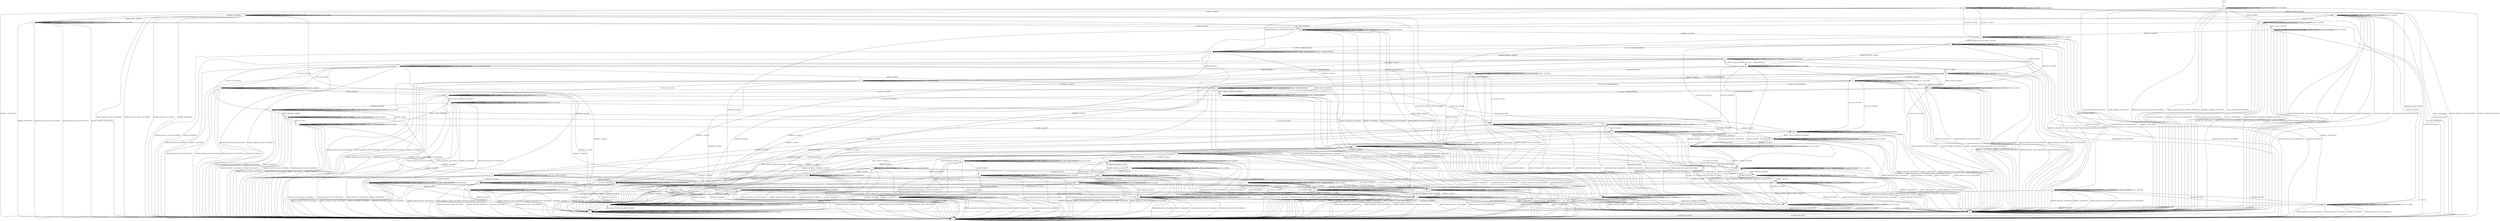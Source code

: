 digraph "" {
	graph ["Incoming time"=1.6703150272369385,
		"Outgoing time"=1.8568987846374512,
		Output="{'States': 67, 'Transitions': 859, 'Filename': '../results/ssh/BitVise-BitVise-msat-3.dot'}",
		Reference="{'States': 67, 'Transitions': 859, 'Filename': '../subjects/ssh/BitVise.dot'}",
		Solver=msat,
		Updated="{'States': 67, 'Transitions': 859, 'Filename': '../subjects/ssh/BitVise.dot'}",
		"f-measure"=1.0,
		precision=1.0,
		recall=1.0
	];
	a -> a	[key=0,
		label="UA_PK_NOK / UNIMPLEMENTED"];
	a -> a	[key=1,
		label="CH_REQUEST_PTY / CH_NONE"];
	a -> a	[key=2,
		label="CH_DATA / CH_NONE"];
	a -> a	[key=3,
		label="UA_PK_OK / UNIMPLEMENTED"];
	a -> a	[key=4,
		label="CH_CLOSE / CH_NONE"];
	a -> a	[key=5,
		label="CH_EOF / CH_NONE"];
	a -> u	[key=0,
		label="NEWKEYS / NO_RESP"];
	a -> dd	[key=0,
		label="KEX30 / NO_RESP"];
	a -> pp	[key=0,
		label="SERVICE_REQUEST_AUTH / DISCONNECT"];
	a -> pp	[key=1,
		label="SERVICE_REQUEST_CONN / DISCONNECT"];
	a -> pp	[key=2,
		label="KEXINIT_PROCEED / DISCONNECT"];
	a -> pp	[key=3,
		label="KEXINIT / DISCONNECT"];
	a -> lll	[key=0,
		label="CH_OPEN / NO_RESP"];
	b -> b	[key=0,
		label="UA_PK_NOK / UA_FAILURE"];
	b -> b	[key=1,
		label="KEX30 / NO_RESP"];
	b -> b	[key=2,
		label="CH_REQUEST_PTY / UNIMPLEMENTED"];
	b -> b	[key=3,
		label="CH_OPEN / CH_MAX"];
	b -> b	[key=4,
		label="CH_DATA / UNIMPLEMENTED"];
	b -> b	[key=5,
		label="CH_EOF / UNIMPLEMENTED"];
	b -> z	[key=0,
		label="UA_PK_OK / UA_SUCCESS"];
	b -> uu	[key=0,
		label="SERVICE_REQUEST_AUTH / DISCONNECT"];
	b -> uu	[key=1,
		label="SERVICE_REQUEST_CONN / DISCONNECT"];
	b -> uu	[key=2,
		label="KEXINIT_PROCEED / DISCONNECT"];
	b -> uu	[key=3,
		label="KEXINIT / DISCONNECT"];
	b -> xx	[key=0,
		label="CH_CLOSE / UNIMPLEMENTED"];
	b -> jjj	[key=0,
		label="NEWKEYS / NO_RESP"];
	c -> c	[key=0,
		label="UA_PK_NOK / UNIMPLEMENTED"];
	c -> c	[key=1,
		label="SERVICE_REQUEST_AUTH / SERVICE_ACCEPT"];
	c -> c	[key=2,
		label="CH_REQUEST_PTY / CH_NONE"];
	c -> c	[key=3,
		label="CH_DATA / CH_NONE"];
	c -> c	[key=4,
		label="UA_PK_OK / UNIMPLEMENTED"];
	c -> c	[key=5,
		label="CH_CLOSE / CH_NONE"];
	c -> c	[key=6,
		label="CH_EOF / CH_NONE"];
	c -> p	[key=0,
		label="KEXINIT_PROCEED / KEXINIT"];
	c -> nn	[key=0,
		label="CH_OPEN / CH_OPEN_SUCCESS"];
	c -> pp	[key=0,
		label="KEX30 / DISCONNECT"];
	c -> pp	[key=1,
		label="SERVICE_REQUEST_CONN / DISCONNECT"];
	c -> pp	[key=2,
		label="NEWKEYS / DISCONNECT"];
	c -> ww	[key=0,
		label="KEXINIT / KEXINIT"];
	d -> d	[key=0,
		label="UA_PK_NOK / NO_RESP"];
	d -> d	[key=1,
		label="KEX30 / NO_RESP"];
	d -> d	[key=2,
		label="SERVICE_REQUEST_AUTH / NO_RESP"];
	d -> d	[key=3,
		label="SERVICE_REQUEST_CONN / NO_RESP"];
	d -> d	[key=4,
		label="NEWKEYS / NO_RESP"];
	d -> d	[key=5,
		label="CH_REQUEST_PTY / NO_RESP"];
	d -> d	[key=6,
		label="CH_OPEN / CH_MAX"];
	d -> d	[key=7,
		label="CH_DATA / NO_RESP"];
	d -> d	[key=8,
		label="UA_PK_OK / NO_RESP"];
	d -> d	[key=9,
		label="KEXINIT_PROCEED / NO_RESP"];
	d -> d	[key=10,
		label="KEXINIT / NO_RESP"];
	d -> d	[key=11,
		label="CH_EOF / NO_RESP"];
	d -> u	[key=0,
		label="CH_CLOSE / NO_RESP"];
	e -> d	[key=0,
		label="NEWKEYS / NO_RESP"];
	e -> e	[key=0,
		label="UA_PK_NOK / NO_RESP"];
	e -> e	[key=1,
		label="CH_REQUEST_PTY / NO_RESP"];
	e -> e	[key=2,
		label="CH_OPEN / CH_MAX"];
	e -> e	[key=3,
		label="CH_DATA / NO_RESP"];
	e -> e	[key=4,
		label="UA_PK_OK / NO_RESP"];
	e -> e	[key=5,
		label="CH_EOF / NO_RESP"];
	e -> h	[key=0,
		label="KEX30 / KEX31+NEWKEYS"];
	e -> ll	[key=0,
		label="CH_CLOSE / NO_RESP"];
	e -> uu	[key=0,
		label="SERVICE_REQUEST_AUTH / DISCONNECT"];
	e -> uu	[key=1,
		label="SERVICE_REQUEST_CONN / DISCONNECT"];
	e -> uu	[key=2,
		label="KEXINIT_PROCEED / DISCONNECT"];
	e -> uu	[key=3,
		label="KEXINIT / DISCONNECT"];
	f -> f	[key=0,
		label="UA_PK_NOK / UNIMPLEMENTED"];
	f -> f	[key=1,
		label="KEX30 / NO_RESP"];
	f -> f	[key=2,
		label="CH_REQUEST_PTY / NO_RESP"];
	f -> f	[key=3,
		label="CH_OPEN / CH_MAX"];
	f -> f	[key=4,
		label="CH_DATA / NO_RESP"];
	f -> f	[key=5,
		label="UA_PK_OK / UNIMPLEMENTED"];
	f -> f	[key=6,
		label="CH_EOF / NO_RESP"];
	f -> r	[key=0,
		label="CH_CLOSE / NO_RESP"];
	f -> v	[key=0,
		label="NEWKEYS / NO_RESP"];
	f -> uu	[key=0,
		label="SERVICE_REQUEST_AUTH / DISCONNECT"];
	f -> uu	[key=1,
		label="SERVICE_REQUEST_CONN / DISCONNECT"];
	f -> uu	[key=2,
		label="KEXINIT_PROCEED / DISCONNECT"];
	f -> uu	[key=3,
		label="KEXINIT / DISCONNECT"];
	g -> d	[key=0,
		label="NEWKEYS / NO_RESP"];
	g -> g	[key=0,
		label="UA_PK_NOK / UNIMPLEMENTED"];
	g -> g	[key=1,
		label="CH_REQUEST_PTY / NO_RESP"];
	g -> g	[key=2,
		label="CH_OPEN / CH_MAX"];
	g -> g	[key=3,
		label="CH_DATA / NO_RESP"];
	g -> g	[key=4,
		label="UA_PK_OK / UNIMPLEMENTED"];
	g -> g	[key=5,
		label="CH_EOF / NO_RESP"];
	g -> k	[key=0,
		label="KEX30 / KEX31+NEWKEYS+BUFFERED"];
	g -> m	[key=0,
		label="CH_CLOSE / NO_RESP"];
	g -> uu	[key=0,
		label="SERVICE_REQUEST_AUTH / DISCONNECT"];
	g -> uu	[key=1,
		label="SERVICE_REQUEST_CONN / DISCONNECT"];
	g -> uu	[key=2,
		label="KEXINIT_PROCEED / DISCONNECT"];
	g -> uu	[key=3,
		label="KEXINIT / DISCONNECT"];
	h -> h	[key=0,
		label="UA_PK_NOK / NO_RESP"];
	h -> h	[key=1,
		label="KEX30 / NO_RESP"];
	h -> h	[key=2,
		label="CH_REQUEST_PTY / NO_RESP"];
	h -> h	[key=3,
		label="CH_OPEN / CH_MAX"];
	h -> h	[key=4,
		label="CH_DATA / NO_RESP"];
	h -> h	[key=5,
		label="UA_PK_OK / NO_RESP"];
	h -> h	[key=6,
		label="CH_EOF / NO_RESP"];
	h -> qq	[key=0,
		label="NEWKEYS / NO_RESP"];
	h -> uu	[key=0,
		label="SERVICE_REQUEST_AUTH / DISCONNECT"];
	h -> uu	[key=1,
		label="SERVICE_REQUEST_CONN / DISCONNECT"];
	h -> uu	[key=2,
		label="KEXINIT_PROCEED / DISCONNECT"];
	h -> uu	[key=3,
		label="KEXINIT / DISCONNECT"];
	h -> aaa	[key=0,
		label="CH_CLOSE / NO_RESP"];
	i -> d	[key=0,
		label="NEWKEYS / NO_RESP"];
	i -> g	[key=0,
		label="KEX30 / NO_RESP"];
	i -> i	[key=0,
		label="UA_PK_NOK / UNIMPLEMENTED"];
	i -> i	[key=1,
		label="CH_REQUEST_PTY / NO_RESP"];
	i -> i	[key=2,
		label="CH_OPEN / CH_MAX"];
	i -> i	[key=3,
		label="CH_DATA / NO_RESP"];
	i -> i	[key=4,
		label="UA_PK_OK / UNIMPLEMENTED"];
	i -> i	[key=5,
		label="CH_EOF / NO_RESP"];
	i -> uu	[key=0,
		label="SERVICE_REQUEST_AUTH / DISCONNECT"];
	i -> uu	[key=1,
		label="SERVICE_REQUEST_CONN / DISCONNECT"];
	i -> uu	[key=2,
		label="KEXINIT_PROCEED / DISCONNECT"];
	i -> uu	[key=3,
		label="KEXINIT / DISCONNECT"];
	i -> ooo	[key=0,
		label="CH_CLOSE / NO_RESP"];
	j -> j	[key=0,
		label="UA_PK_NOK / UNIMPLEMENTED"];
	j -> j	[key=1,
		label="SERVICE_REQUEST_AUTH / SERVICE_ACCEPT"];
	j -> j	[key=2,
		label="CH_REQUEST_PTY / NO_RESP"];
	j -> j	[key=3,
		label="CH_OPEN / CH_MAX"];
	j -> j	[key=4,
		label="CH_DATA / NO_RESP"];
	j -> j	[key=5,
		label="UA_PK_OK / UNIMPLEMENTED"];
	j -> j	[key=6,
		label="CH_EOF / NO_RESP"];
	j -> n	[key=0,
		label="CH_CLOSE / NO_RESP"];
	j -> t	[key=0,
		label="KEXINIT / KEXINIT"];
	j -> uu	[key=0,
		label="KEX30 / DISCONNECT"];
	j -> uu	[key=1,
		label="SERVICE_REQUEST_CONN / DISCONNECT"];
	j -> uu	[key=2,
		label="NEWKEYS / DISCONNECT"];
	j -> bbb	[key=0,
		label="KEXINIT_PROCEED / KEXINIT"];
	k -> f	[key=0,
		label="CH_EOF / CH_CLOSE"];
	k -> k	[key=0,
		label="UA_PK_NOK / UNIMPLEMENTED"];
	k -> k	[key=1,
		label="KEX30 / NO_RESP"];
	k -> k	[key=2,
		label="CH_REQUEST_PTY / CH_SUCCESS"];
	k -> k	[key=3,
		label="CH_OPEN / CH_MAX"];
	k -> k	[key=4,
		label="UA_PK_OK / UNIMPLEMENTED"];
	k -> r	[key=0,
		label="CH_CLOSE / CH_CLOSE"];
	k -> bb	[key=0,
		label="CH_DATA / NO_RESP"];
	k -> nn	[key=0,
		label="NEWKEYS / NO_RESP"];
	k -> uu	[key=0,
		label="SERVICE_REQUEST_AUTH / DISCONNECT"];
	k -> uu	[key=1,
		label="SERVICE_REQUEST_CONN / DISCONNECT"];
	k -> uu	[key=2,
		label="KEXINIT_PROCEED / DISCONNECT"];
	k -> uu	[key=3,
		label="KEXINIT / DISCONNECT"];
	l -> d	[key=0,
		label="NEWKEYS / NO_RESP"];
	l -> l	[key=0,
		label="UA_PK_NOK / UNIMPLEMENTED"];
	l -> l	[key=1,
		label="CH_REQUEST_PTY / NO_RESP"];
	l -> l	[key=2,
		label="CH_OPEN / CH_MAX"];
	l -> l	[key=3,
		label="CH_DATA / NO_RESP"];
	l -> l	[key=4,
		label="UA_PK_OK / UNIMPLEMENTED"];
	l -> l	[key=5,
		label="CH_EOF / NO_RESP"];
	l -> uu	[key=0,
		label="SERVICE_REQUEST_AUTH / DISCONNECT"];
	l -> uu	[key=1,
		label="SERVICE_REQUEST_CONN / DISCONNECT"];
	l -> uu	[key=2,
		label="KEXINIT_PROCEED / DISCONNECT"];
	l -> uu	[key=3,
		label="KEXINIT / DISCONNECT"];
	l -> yy	[key=0,
		label="KEX30 / NO_RESP"];
	l -> ggg	[key=0,
		label="CH_CLOSE / NO_RESP"];
	m -> g	[key=0,
		label="CH_OPEN / NO_RESP"];
	m -> m	[key=0,
		label="UA_PK_NOK / UNIMPLEMENTED"];
	m -> m	[key=1,
		label="CH_REQUEST_PTY / CH_NONE"];
	m -> m	[key=2,
		label="CH_DATA / CH_NONE"];
	m -> m	[key=3,
		label="UA_PK_OK / UNIMPLEMENTED"];
	m -> m	[key=4,
		label="CH_CLOSE / CH_NONE"];
	m -> m	[key=5,
		label="CH_EOF / CH_NONE"];
	m -> r	[key=0,
		label="KEX30 / KEX31+NEWKEYS+BUFFERED"];
	m -> u	[key=0,
		label="NEWKEYS / NO_RESP"];
	m -> pp	[key=0,
		label="SERVICE_REQUEST_AUTH / DISCONNECT"];
	m -> pp	[key=1,
		label="SERVICE_REQUEST_CONN / DISCONNECT"];
	m -> pp	[key=2,
		label="KEXINIT_PROCEED / DISCONNECT"];
	m -> pp	[key=3,
		label="KEXINIT / DISCONNECT"];
	n -> a	[key=0,
		label="KEXINIT_PROCEED / KEXINIT"];
	n -> n	[key=0,
		label="UA_PK_NOK / UNIMPLEMENTED"];
	n -> n	[key=1,
		label="SERVICE_REQUEST_AUTH / SERVICE_ACCEPT"];
	n -> n	[key=2,
		label="CH_REQUEST_PTY / CH_NONE"];
	n -> n	[key=3,
		label="CH_DATA / CH_NONE"];
	n -> n	[key=4,
		label="UA_PK_OK / UNIMPLEMENTED"];
	n -> n	[key=5,
		label="CH_CLOSE / CH_NONE"];
	n -> n	[key=6,
		label="CH_EOF / CH_NONE"];
	n -> dd	[key=0,
		label="KEXINIT / KEXINIT"];
	n -> nn	[key=0,
		label="CH_OPEN / CH_OPEN_SUCCESS"];
	n -> pp	[key=0,
		label="KEX30 / DISCONNECT"];
	n -> pp	[key=1,
		label="SERVICE_REQUEST_CONN / DISCONNECT"];
	n -> pp	[key=2,
		label="NEWKEYS / DISCONNECT"];
	o -> d	[key=0,
		label="NEWKEYS / NO_RESP"];
	o -> o	[key=0,
		label="UA_PK_NOK / UNIMPLEMENTED"];
	o -> o	[key=1,
		label="CH_REQUEST_PTY / NO_RESP"];
	o -> o	[key=2,
		label="CH_OPEN / CH_MAX"];
	o -> o	[key=3,
		label="CH_DATA / NO_RESP"];
	o -> o	[key=4,
		label="UA_PK_OK / UNIMPLEMENTED"];
	o -> o	[key=5,
		label="CH_EOF / NO_RESP"];
	o -> p	[key=0,
		label="CH_CLOSE / NO_RESP"];
	o -> uu	[key=0,
		label="SERVICE_REQUEST_AUTH / DISCONNECT"];
	o -> uu	[key=1,
		label="SERVICE_REQUEST_CONN / DISCONNECT"];
	o -> uu	[key=2,
		label="KEXINIT_PROCEED / DISCONNECT"];
	o -> uu	[key=3,
		label="KEXINIT / DISCONNECT"];
	o -> iii	[key=0,
		label="KEX30 / NO_RESP"];
	p -> i	[key=0,
		label="CH_OPEN / NO_RESP"];
	p -> p	[key=0,
		label="UA_PK_NOK / UNIMPLEMENTED"];
	p -> p	[key=1,
		label="CH_REQUEST_PTY / CH_NONE"];
	p -> p	[key=2,
		label="CH_DATA / CH_NONE"];
	p -> p	[key=3,
		label="UA_PK_OK / UNIMPLEMENTED"];
	p -> p	[key=4,
		label="CH_CLOSE / CH_NONE"];
	p -> p	[key=5,
		label="CH_EOF / CH_NONE"];
	p -> u	[key=0,
		label="NEWKEYS / NO_RESP"];
	p -> pp	[key=0,
		label="SERVICE_REQUEST_AUTH / DISCONNECT"];
	p -> pp	[key=1,
		label="SERVICE_REQUEST_CONN / DISCONNECT"];
	p -> pp	[key=2,
		label="KEXINIT_PROCEED / DISCONNECT"];
	p -> pp	[key=3,
		label="KEXINIT / DISCONNECT"];
	p -> ww	[key=0,
		label="KEX30 / NO_RESP"];
	q -> q	[key=0,
		label="CH_REQUEST_PTY / CH_NONE"];
	q -> q	[key=1,
		label="CH_DATA / CH_NONE"];
	q -> q	[key=2,
		label="CH_CLOSE / CH_NONE"];
	q -> q	[key=3,
		label="CH_EOF / CH_NONE"];
	q -> u	[key=0,
		label="NEWKEYS / NO_RESP"];
	q -> pp	[key=0,
		label="UA_PK_NOK / DISCONNECT"];
	q -> pp	[key=1,
		label="SERVICE_REQUEST_AUTH / DISCONNECT"];
	q -> pp	[key=2,
		label="SERVICE_REQUEST_CONN / DISCONNECT"];
	q -> pp	[key=3,
		label="UA_PK_OK / DISCONNECT"];
	q -> pp	[key=4,
		label="KEXINIT_PROCEED / DISCONNECT"];
	q -> pp	[key=5,
		label="KEXINIT / DISCONNECT"];
	q -> uu	[key=0,
		label="CH_OPEN / DISCONNECT"];
	q -> zz	[key=0,
		label="KEX30 / KEX31+NEWKEYS"];
	r -> c	[key=0,
		label="NEWKEYS / NO_RESP"];
	r -> k	[key=0,
		label="CH_OPEN / CH_OPEN_SUCCESS"];
	r -> r	[key=0,
		label="UA_PK_NOK / UNIMPLEMENTED"];
	r -> r	[key=1,
		label="KEX30 / NO_RESP"];
	r -> r	[key=2,
		label="CH_REQUEST_PTY / CH_NONE"];
	r -> r	[key=3,
		label="CH_DATA / CH_NONE"];
	r -> r	[key=4,
		label="UA_PK_OK / UNIMPLEMENTED"];
	r -> r	[key=5,
		label="CH_CLOSE / CH_NONE"];
	r -> r	[key=6,
		label="CH_EOF / CH_NONE"];
	r -> pp	[key=0,
		label="SERVICE_REQUEST_AUTH / DISCONNECT"];
	r -> pp	[key=1,
		label="SERVICE_REQUEST_CONN / DISCONNECT"];
	r -> pp	[key=2,
		label="KEXINIT_PROCEED / DISCONNECT"];
	r -> pp	[key=3,
		label="KEXINIT / DISCONNECT"];
	s -> d	[key=0,
		label="NEWKEYS / NO_RESP"];
	s -> l	[key=0,
		label="UA_PK_OK / NO_RESP"];
	s -> s	[key=0,
		label="UA_PK_NOK / NO_RESP"];
	s -> s	[key=1,
		label="CH_REQUEST_PTY / UNIMPLEMENTED"];
	s -> s	[key=2,
		label="CH_OPEN / CH_MAX"];
	s -> s	[key=3,
		label="CH_DATA / UNIMPLEMENTED"];
	s -> s	[key=4,
		label="CH_EOF / UNIMPLEMENTED"];
	s -> ff	[key=0,
		label="CH_CLOSE / UNIMPLEMENTED"];
	s -> uu	[key=0,
		label="SERVICE_REQUEST_AUTH / DISCONNECT"];
	s -> uu	[key=1,
		label="SERVICE_REQUEST_CONN / DISCONNECT"];
	s -> uu	[key=2,
		label="KEXINIT_PROCEED / DISCONNECT"];
	s -> uu	[key=3,
		label="KEXINIT / DISCONNECT"];
	s -> eee	[key=0,
		label="KEX30 / NO_RESP"];
	t -> d	[key=0,
		label="NEWKEYS / NO_RESP"];
	t -> t	[key=0,
		label="UA_PK_NOK / UNIMPLEMENTED"];
	t -> t	[key=1,
		label="CH_REQUEST_PTY / NO_RESP"];
	t -> t	[key=2,
		label="CH_OPEN / CH_MAX"];
	t -> t	[key=3,
		label="CH_DATA / NO_RESP"];
	t -> t	[key=4,
		label="UA_PK_OK / UNIMPLEMENTED"];
	t -> t	[key=5,
		label="CH_EOF / NO_RESP"];
	t -> z	[key=0,
		label="KEX30 / KEX31+NEWKEYS"];
	t -> dd	[key=0,
		label="CH_CLOSE / NO_RESP"];
	t -> uu	[key=0,
		label="SERVICE_REQUEST_AUTH / DISCONNECT"];
	t -> uu	[key=1,
		label="SERVICE_REQUEST_CONN / DISCONNECT"];
	t -> uu	[key=2,
		label="KEXINIT_PROCEED / DISCONNECT"];
	t -> uu	[key=3,
		label="KEXINIT / DISCONNECT"];
	u -> d	[key=0,
		label="CH_OPEN / NO_RESP"];
	u -> u	[key=0,
		label="UA_PK_NOK / NO_RESP"];
	u -> u	[key=1,
		label="KEX30 / NO_RESP"];
	u -> u	[key=2,
		label="SERVICE_REQUEST_AUTH / NO_RESP"];
	u -> u	[key=3,
		label="SERVICE_REQUEST_CONN / NO_RESP"];
	u -> u	[key=4,
		label="NEWKEYS / NO_RESP"];
	u -> u	[key=5,
		label="CH_REQUEST_PTY / CH_NONE"];
	u -> u	[key=6,
		label="CH_DATA / CH_NONE"];
	u -> u	[key=7,
		label="UA_PK_OK / NO_RESP"];
	u -> u	[key=8,
		label="KEXINIT_PROCEED / NO_RESP"];
	u -> u	[key=9,
		label="CH_CLOSE / CH_NONE"];
	u -> u	[key=10,
		label="KEXINIT / NO_RESP"];
	u -> u	[key=11,
		label="CH_EOF / CH_NONE"];
	v -> c	[key=0,
		label="CH_CLOSE / NO_RESP"];
	v -> o	[key=0,
		label="KEXINIT_PROCEED / KEXINIT"];
	v -> v	[key=0,
		label="UA_PK_NOK / UNIMPLEMENTED"];
	v -> v	[key=1,
		label="SERVICE_REQUEST_AUTH / SERVICE_ACCEPT"];
	v -> v	[key=2,
		label="CH_REQUEST_PTY / NO_RESP"];
	v -> v	[key=3,
		label="CH_OPEN / CH_MAX"];
	v -> v	[key=4,
		label="CH_DATA / NO_RESP"];
	v -> v	[key=5,
		label="UA_PK_OK / UNIMPLEMENTED"];
	v -> v	[key=6,
		label="CH_EOF / NO_RESP"];
	v -> uu	[key=0,
		label="KEX30 / DISCONNECT"];
	v -> uu	[key=1,
		label="SERVICE_REQUEST_CONN / DISCONNECT"];
	v -> uu	[key=2,
		label="NEWKEYS / DISCONNECT"];
	v -> iii	[key=0,
		label="KEXINIT / KEXINIT"];
	w -> d	[key=0,
		label="NEWKEYS / NO_RESP"];
	w -> l	[key=0,
		label="UA_PK_OK / NO_RESP"];
	w -> s	[key=0,
		label="UA_PK_NOK / NO_RESP"];
	w -> w	[key=0,
		label="CH_REQUEST_PTY / UNIMPLEMENTED"];
	w -> w	[key=1,
		label="CH_OPEN / CH_MAX"];
	w -> w	[key=2,
		label="CH_DATA / UNIMPLEMENTED"];
	w -> w	[key=3,
		label="CH_EOF / UNIMPLEMENTED"];
	w -> aa	[key=0,
		label="CH_CLOSE / UNIMPLEMENTED"];
	w -> hh	[key=0,
		label="KEX30 / NO_RESP"];
	w -> uu	[key=0,
		label="SERVICE_REQUEST_AUTH / DISCONNECT"];
	w -> uu	[key=1,
		label="SERVICE_REQUEST_CONN / DISCONNECT"];
	w -> uu	[key=2,
		label="KEXINIT_PROCEED / DISCONNECT"];
	w -> uu	[key=3,
		label="KEXINIT / DISCONNECT"];
	x -> q	[key=0,
		label="KEXINIT / KEXINIT"];
	x -> x	[key=0,
		label="CH_REQUEST_PTY / CH_NONE"];
	x -> x	[key=1,
		label="CH_DATA / CH_NONE"];
	x -> x	[key=2,
		label="CH_CLOSE / CH_NONE"];
	x -> x	[key=3,
		label="CH_EOF / CH_NONE"];
	x -> ii	[key=0,
		label="KEXINIT_PROCEED / KEXINIT"];
	x -> pp	[key=0,
		label="UA_PK_NOK / KEXINIT+DISCONNECT"];
	x -> pp	[key=1,
		label="KEX30 / KEXINIT+DISCONNECT"];
	x -> pp	[key=2,
		label="SERVICE_REQUEST_AUTH / KEXINIT+DISCONNECT"];
	x -> pp	[key=3,
		label="SERVICE_REQUEST_CONN / KEXINIT+DISCONNECT"];
	x -> pp	[key=4,
		label="NEWKEYS / KEXINIT+DISCONNECT"];
	x -> pp	[key=5,
		label="UA_PK_OK / KEXINIT+DISCONNECT"];
	x -> uu	[key=0,
		label="CH_OPEN / KEXINIT+DISCONNECT"];
	y -> d	[key=0,
		label="NEWKEYS / NO_RESP"];
	y -> m	[key=0,
		label="CH_CLOSE / NO_RESP"];
	y -> y	[key=0,
		label="UA_PK_NOK / UNIMPLEMENTED"];
	y -> y	[key=1,
		label="CH_REQUEST_PTY / NO_RESP"];
	y -> y	[key=2,
		label="CH_OPEN / CH_MAX"];
	y -> y	[key=3,
		label="CH_DATA / NO_RESP"];
	y -> y	[key=4,
		label="UA_PK_OK / UNIMPLEMENTED"];
	y -> y	[key=5,
		label="CH_EOF / NO_RESP"];
	y -> bb	[key=0,
		label="KEX30 / KEX31+NEWKEYS+BUFFERED"];
	y -> uu	[key=0,
		label="SERVICE_REQUEST_AUTH / DISCONNECT"];
	y -> uu	[key=1,
		label="SERVICE_REQUEST_CONN / DISCONNECT"];
	y -> uu	[key=2,
		label="KEXINIT_PROCEED / DISCONNECT"];
	y -> uu	[key=3,
		label="KEXINIT / DISCONNECT"];
	z -> j	[key=0,
		label="NEWKEYS / NO_RESP"];
	z -> z	[key=0,
		label="UA_PK_NOK / UNIMPLEMENTED"];
	z -> z	[key=1,
		label="KEX30 / NO_RESP"];
	z -> z	[key=2,
		label="CH_REQUEST_PTY / NO_RESP"];
	z -> z	[key=3,
		label="CH_OPEN / CH_MAX"];
	z -> z	[key=4,
		label="CH_DATA / NO_RESP"];
	z -> z	[key=5,
		label="UA_PK_OK / UNIMPLEMENTED"];
	z -> z	[key=6,
		label="CH_EOF / NO_RESP"];
	z -> kk	[key=0,
		label="CH_CLOSE / NO_RESP"];
	z -> uu	[key=0,
		label="SERVICE_REQUEST_AUTH / DISCONNECT"];
	z -> uu	[key=1,
		label="SERVICE_REQUEST_CONN / DISCONNECT"];
	z -> uu	[key=2,
		label="KEXINIT_PROCEED / DISCONNECT"];
	z -> uu	[key=3,
		label="KEXINIT / DISCONNECT"];
	aa -> u	[key=0,
		label="NEWKEYS / NO_RESP"];
	aa -> w	[key=0,
		label="CH_OPEN / UNIMPLEMENTED"];
	aa -> aa	[key=0,
		label="CH_REQUEST_PTY / CH_NONE"];
	aa -> aa	[key=1,
		label="CH_DATA / CH_NONE"];
	aa -> aa	[key=2,
		label="CH_CLOSE / CH_NONE"];
	aa -> aa	[key=3,
		label="CH_EOF / CH_NONE"];
	aa -> ff	[key=0,
		label="UA_PK_NOK / NO_RESP"];
	aa -> pp	[key=0,
		label="SERVICE_REQUEST_AUTH / DISCONNECT"];
	aa -> pp	[key=1,
		label="SERVICE_REQUEST_CONN / DISCONNECT"];
	aa -> pp	[key=2,
		label="KEXINIT_PROCEED / DISCONNECT"];
	aa -> pp	[key=3,
		label="KEXINIT / DISCONNECT"];
	aa -> fff	[key=0,
		label="KEX30 / NO_RESP"];
	aa -> ggg	[key=0,
		label="UA_PK_OK / NO_RESP"];
	bb -> r	[key=0,
		label="CH_CLOSE / CH_CLOSE"];
	bb -> bb	[key=0,
		label="UA_PK_NOK / UNIMPLEMENTED"];
	bb -> bb	[key=1,
		label="KEX30 / NO_RESP"];
	bb -> bb	[key=2,
		label="CH_REQUEST_PTY / CH_SUCCESS"];
	bb -> bb	[key=3,
		label="CH_OPEN / CH_MAX"];
	bb -> bb	[key=4,
		label="CH_DATA / NO_RESP"];
	bb -> bb	[key=5,
		label="UA_PK_OK / UNIMPLEMENTED"];
	bb -> bb	[key=6,
		label="CH_EOF / NO_RESP"];
	bb -> ss	[key=0,
		label="NEWKEYS / NO_RESP"];
	bb -> uu	[key=0,
		label="SERVICE_REQUEST_AUTH / DISCONNECT"];
	bb -> uu	[key=1,
		label="SERVICE_REQUEST_CONN / DISCONNECT"];
	bb -> uu	[key=2,
		label="KEXINIT_PROCEED / DISCONNECT"];
	bb -> uu	[key=3,
		label="KEXINIT / DISCONNECT"];
	cc -> u	[key=0,
		label="NEWKEYS / NO_RESP"];
	cc -> cc	[key=0,
		label="UA_PK_NOK / NO_RESP"];
	cc -> cc	[key=1,
		label="CH_REQUEST_PTY / CH_NONE"];
	cc -> cc	[key=2,
		label="CH_DATA / CH_NONE"];
	cc -> cc	[key=3,
		label="UA_PK_OK / NO_RESP"];
	cc -> cc	[key=4,
		label="CH_CLOSE / CH_NONE"];
	cc -> cc	[key=5,
		label="CH_EOF / CH_NONE"];
	cc -> ll	[key=0,
		label="KEX30 / NO_RESP"];
	cc -> pp	[key=0,
		label="SERVICE_REQUEST_AUTH / DISCONNECT"];
	cc -> pp	[key=1,
		label="SERVICE_REQUEST_CONN / DISCONNECT"];
	cc -> pp	[key=2,
		label="KEXINIT_PROCEED / DISCONNECT"];
	cc -> pp	[key=3,
		label="KEXINIT / DISCONNECT"];
	cc -> kkk	[key=0,
		label="CH_OPEN / NO_RESP"];
	dd -> u	[key=0,
		label="NEWKEYS / NO_RESP"];
	dd -> dd	[key=0,
		label="UA_PK_NOK / UNIMPLEMENTED"];
	dd -> dd	[key=1,
		label="CH_REQUEST_PTY / CH_NONE"];
	dd -> dd	[key=2,
		label="CH_DATA / CH_NONE"];
	dd -> dd	[key=3,
		label="UA_PK_OK / UNIMPLEMENTED"];
	dd -> dd	[key=4,
		label="CH_CLOSE / CH_NONE"];
	dd -> dd	[key=5,
		label="CH_EOF / CH_NONE"];
	dd -> kk	[key=0,
		label="KEX30 / KEX31+NEWKEYS"];
	dd -> pp	[key=0,
		label="SERVICE_REQUEST_AUTH / DISCONNECT"];
	dd -> pp	[key=1,
		label="SERVICE_REQUEST_CONN / DISCONNECT"];
	dd -> pp	[key=2,
		label="KEXINIT_PROCEED / DISCONNECT"];
	dd -> pp	[key=3,
		label="KEXINIT / DISCONNECT"];
	dd -> nnn	[key=0,
		label="CH_OPEN / NO_RESP"];
	ee -> x	[key=0];
	ff -> s	[key=0,
		label="CH_OPEN / UNIMPLEMENTED"];
	ff -> u	[key=0,
		label="NEWKEYS / NO_RESP"];
	ff -> ff	[key=0,
		label="UA_PK_NOK / NO_RESP"];
	ff -> ff	[key=1,
		label="CH_REQUEST_PTY / CH_NONE"];
	ff -> ff	[key=2,
		label="CH_DATA / CH_NONE"];
	ff -> ff	[key=3,
		label="CH_CLOSE / CH_NONE"];
	ff -> ff	[key=4,
		label="CH_EOF / CH_NONE"];
	ff -> oo	[key=0,
		label="KEX30 / NO_RESP"];
	ff -> pp	[key=0,
		label="SERVICE_REQUEST_AUTH / DISCONNECT"];
	ff -> pp	[key=1,
		label="SERVICE_REQUEST_CONN / DISCONNECT"];
	ff -> pp	[key=2,
		label="KEXINIT_PROCEED / DISCONNECT"];
	ff -> pp	[key=3,
		label="KEXINIT / DISCONNECT"];
	ff -> ggg	[key=0,
		label="UA_PK_OK / NO_RESP"];
	gg -> d	[key=0,
		label="NEWKEYS / NO_RESP"];
	gg -> y	[key=0,
		label="KEX30 / NO_RESP"];
	gg -> gg	[key=0,
		label="UA_PK_NOK / UNIMPLEMENTED"];
	gg -> gg	[key=1,
		label="CH_REQUEST_PTY / NO_RESP"];
	gg -> gg	[key=2,
		label="CH_OPEN / CH_MAX"];
	gg -> gg	[key=3,
		label="CH_DATA / NO_RESP"];
	gg -> gg	[key=4,
		label="UA_PK_OK / UNIMPLEMENTED"];
	gg -> gg	[key=5,
		label="CH_EOF / NO_RESP"];
	gg -> uu	[key=0,
		label="SERVICE_REQUEST_AUTH / DISCONNECT"];
	gg -> uu	[key=1,
		label="SERVICE_REQUEST_CONN / DISCONNECT"];
	gg -> uu	[key=2,
		label="KEXINIT_PROCEED / DISCONNECT"];
	gg -> uu	[key=3,
		label="KEXINIT / DISCONNECT"];
	gg -> ooo	[key=0,
		label="CH_CLOSE / NO_RESP"];
	hh -> b	[key=0,
		label="KEX30 / KEX31+NEWKEYS"];
	hh -> d	[key=0,
		label="NEWKEYS / NO_RESP"];
	hh -> hh	[key=0,
		label="CH_REQUEST_PTY / UNIMPLEMENTED"];
	hh -> hh	[key=1,
		label="CH_OPEN / CH_MAX"];
	hh -> hh	[key=2,
		label="CH_DATA / UNIMPLEMENTED"];
	hh -> hh	[key=3,
		label="CH_EOF / UNIMPLEMENTED"];
	hh -> uu	[key=0,
		label="SERVICE_REQUEST_AUTH / DISCONNECT"];
	hh -> uu	[key=1,
		label="SERVICE_REQUEST_CONN / DISCONNECT"];
	hh -> uu	[key=2,
		label="KEXINIT_PROCEED / DISCONNECT"];
	hh -> uu	[key=3,
		label="KEXINIT / DISCONNECT"];
	hh -> yy	[key=0,
		label="UA_PK_OK / NO_RESP"];
	hh -> eee	[key=0,
		label="UA_PK_NOK / NO_RESP"];
	hh -> fff	[key=0,
		label="CH_CLOSE / UNIMPLEMENTED"];
	ii -> q	[key=0,
		label="KEX30 / NO_RESP"];
	ii -> u	[key=0,
		label="NEWKEYS / NO_RESP"];
	ii -> ii	[key=0,
		label="CH_REQUEST_PTY / CH_NONE"];
	ii -> ii	[key=1,
		label="CH_DATA / CH_NONE"];
	ii -> ii	[key=2,
		label="CH_CLOSE / CH_NONE"];
	ii -> ii	[key=3,
		label="CH_EOF / CH_NONE"];
	ii -> pp	[key=0,
		label="UA_PK_NOK / DISCONNECT"];
	ii -> pp	[key=1,
		label="SERVICE_REQUEST_AUTH / DISCONNECT"];
	ii -> pp	[key=2,
		label="SERVICE_REQUEST_CONN / DISCONNECT"];
	ii -> pp	[key=3,
		label="UA_PK_OK / DISCONNECT"];
	ii -> pp	[key=4,
		label="KEXINIT_PROCEED / DISCONNECT"];
	ii -> pp	[key=5,
		label="KEXINIT / DISCONNECT"];
	ii -> uu	[key=0,
		label="CH_OPEN / DISCONNECT"];
	jj -> d	[key=0,
		label="NEWKEYS / NO_RESP"];
	jj -> jj	[key=0,
		label="UA_PK_NOK / UNIMPLEMENTED"];
	jj -> jj	[key=1,
		label="CH_OPEN / CH_MAX"];
	jj -> jj	[key=2,
		label="UA_PK_OK / UNIMPLEMENTED"];
	jj -> mm	[key=0,
		label="CH_EOF / NO_RESP"];
	jj -> uu	[key=0,
		label="SERVICE_REQUEST_AUTH / DISCONNECT"];
	jj -> uu	[key=1,
		label="SERVICE_REQUEST_CONN / DISCONNECT"];
	jj -> uu	[key=2,
		label="KEXINIT_PROCEED / DISCONNECT"];
	jj -> uu	[key=3,
		label="KEXINIT / DISCONNECT"];
	jj -> vv	[key=0,
		label="CH_DATA / NO_RESP"];
	jj -> ddd	[key=0,
		label="KEX30 / NO_RESP"];
	jj -> lll	[key=0,
		label="CH_REQUEST_PTY / NO_RESP"];
	jj -> ooo	[key=0,
		label="CH_CLOSE / NO_RESP"];
	kk -> k	[key=0,
		label="CH_OPEN / CH_OPEN_SUCCESS"];
	kk -> n	[key=0,
		label="NEWKEYS / NO_RESP"];
	kk -> kk	[key=0,
		label="UA_PK_NOK / UNIMPLEMENTED"];
	kk -> kk	[key=1,
		label="KEX30 / NO_RESP"];
	kk -> kk	[key=2,
		label="CH_REQUEST_PTY / CH_NONE"];
	kk -> kk	[key=3,
		label="CH_DATA / CH_NONE"];
	kk -> kk	[key=4,
		label="UA_PK_OK / UNIMPLEMENTED"];
	kk -> kk	[key=5,
		label="CH_CLOSE / CH_NONE"];
	kk -> kk	[key=6,
		label="CH_EOF / CH_NONE"];
	kk -> pp	[key=0,
		label="SERVICE_REQUEST_AUTH / DISCONNECT"];
	kk -> pp	[key=1,
		label="SERVICE_REQUEST_CONN / DISCONNECT"];
	kk -> pp	[key=2,
		label="KEXINIT_PROCEED / DISCONNECT"];
	kk -> pp	[key=3,
		label="KEXINIT / DISCONNECT"];
	ll -> e	[key=0,
		label="CH_OPEN / NO_RESP"];
	ll -> u	[key=0,
		label="NEWKEYS / NO_RESP"];
	ll -> ll	[key=0,
		label="UA_PK_NOK / NO_RESP"];
	ll -> ll	[key=1,
		label="CH_REQUEST_PTY / CH_NONE"];
	ll -> ll	[key=2,
		label="CH_DATA / CH_NONE"];
	ll -> ll	[key=3,
		label="UA_PK_OK / NO_RESP"];
	ll -> ll	[key=4,
		label="CH_CLOSE / CH_NONE"];
	ll -> ll	[key=5,
		label="CH_EOF / CH_NONE"];
	ll -> pp	[key=0,
		label="SERVICE_REQUEST_AUTH / DISCONNECT"];
	ll -> pp	[key=1,
		label="SERVICE_REQUEST_CONN / DISCONNECT"];
	ll -> pp	[key=2,
		label="KEXINIT_PROCEED / DISCONNECT"];
	ll -> pp	[key=3,
		label="KEXINIT / DISCONNECT"];
	ll -> aaa	[key=0,
		label="KEX30 / KEX31+NEWKEYS"];
	mm -> d	[key=0,
		label="NEWKEYS / NO_RESP"];
	mm -> mm	[key=0,
		label="UA_PK_NOK / UNIMPLEMENTED"];
	mm -> mm	[key=1,
		label="CH_REQUEST_PTY / NO_RESP"];
	mm -> mm	[key=2,
		label="CH_OPEN / CH_MAX"];
	mm -> mm	[key=3,
		label="CH_DATA / NO_RESP"];
	mm -> mm	[key=4,
		label="UA_PK_OK / UNIMPLEMENTED"];
	mm -> mm	[key=5,
		label="CH_EOF / NO_RESP"];
	mm -> uu	[key=0,
		label="SERVICE_REQUEST_AUTH / DISCONNECT"];
	mm -> uu	[key=1,
		label="SERVICE_REQUEST_CONN / DISCONNECT"];
	mm -> uu	[key=2,
		label="KEXINIT_PROCEED / DISCONNECT"];
	mm -> uu	[key=3,
		label="KEXINIT / DISCONNECT"];
	mm -> ccc	[key=0,
		label="KEX30 / NO_RESP"];
	mm -> ooo	[key=0,
		label="CH_CLOSE / NO_RESP"];
	nn -> c	[key=0,
		label="CH_CLOSE / CH_CLOSE"];
	nn -> v	[key=0,
		label="CH_EOF / CH_CLOSE"];
	nn -> jj	[key=0,
		label="KEXINIT_PROCEED / KEXINIT"];
	nn -> nn	[key=0,
		label="UA_PK_NOK / UNIMPLEMENTED"];
	nn -> nn	[key=1,
		label="SERVICE_REQUEST_AUTH / SERVICE_ACCEPT"];
	nn -> nn	[key=2,
		label="CH_REQUEST_PTY / CH_SUCCESS"];
	nn -> nn	[key=3,
		label="CH_OPEN / CH_MAX"];
	nn -> nn	[key=4,
		label="UA_PK_OK / UNIMPLEMENTED"];
	nn -> ss	[key=0,
		label="CH_DATA / NO_RESP"];
	nn -> uu	[key=0,
		label="KEX30 / DISCONNECT"];
	nn -> uu	[key=1,
		label="SERVICE_REQUEST_CONN / DISCONNECT"];
	nn -> uu	[key=2,
		label="NEWKEYS / DISCONNECT"];
	nn -> ddd	[key=0,
		label="KEXINIT / KEXINIT"];
	oo -> u	[key=0,
		label="NEWKEYS / NO_RESP"];
	oo -> oo	[key=0,
		label="UA_PK_NOK / NO_RESP"];
	oo -> oo	[key=1,
		label="CH_REQUEST_PTY / CH_NONE"];
	oo -> oo	[key=2,
		label="CH_DATA / CH_NONE"];
	oo -> oo	[key=3,
		label="CH_CLOSE / CH_NONE"];
	oo -> oo	[key=4,
		label="CH_EOF / CH_NONE"];
	oo -> pp	[key=0,
		label="SERVICE_REQUEST_AUTH / DISCONNECT"];
	oo -> pp	[key=1,
		label="SERVICE_REQUEST_CONN / DISCONNECT"];
	oo -> pp	[key=2,
		label="KEXINIT_PROCEED / DISCONNECT"];
	oo -> pp	[key=3,
		label="KEXINIT / DISCONNECT"];
	oo -> xx	[key=0,
		label="KEX30 / KEX31+NEWKEYS+BUFFERED"];
	oo -> eee	[key=0,
		label="CH_OPEN / UNIMPLEMENTED"];
	oo -> mmm	[key=0,
		label="UA_PK_OK / NO_RESP"];
	pp -> pp	[key=0,
		label="UA_PK_NOK / NO_CONN"];
	pp -> pp	[key=1,
		label="KEX30 / NO_CONN"];
	pp -> pp	[key=2,
		label="SERVICE_REQUEST_AUTH / NO_CONN"];
	pp -> pp	[key=3,
		label="SERVICE_REQUEST_CONN / NO_CONN"];
	pp -> pp	[key=4,
		label="NEWKEYS / NO_CONN"];
	pp -> pp	[key=5,
		label="CH_REQUEST_PTY / CH_NONE"];
	pp -> pp	[key=6,
		label="CH_DATA / CH_NONE"];
	pp -> pp	[key=7,
		label="UA_PK_OK / NO_CONN"];
	pp -> pp	[key=8,
		label="KEXINIT_PROCEED / NO_CONN"];
	pp -> pp	[key=9,
		label="CH_CLOSE / CH_NONE"];
	pp -> pp	[key=10,
		label="KEXINIT / NO_CONN"];
	pp -> pp	[key=11,
		label="CH_EOF / CH_NONE"];
	pp -> uu	[key=0,
		label="CH_OPEN / NO_CONN"];
	qq -> e	[key=0,
		label="KEXINIT / KEXINIT"];
	qq -> qq	[key=0,
		label="UA_PK_NOK / NO_RESP"];
	qq -> qq	[key=1,
		label="CH_REQUEST_PTY / NO_RESP"];
	qq -> qq	[key=2,
		label="CH_OPEN / CH_MAX"];
	qq -> qq	[key=3,
		label="CH_DATA / NO_RESP"];
	qq -> qq	[key=4,
		label="UA_PK_OK / NO_RESP"];
	qq -> qq	[key=5,
		label="CH_EOF / NO_RESP"];
	qq -> rr	[key=0,
		label="CH_CLOSE / NO_RESP"];
	qq -> uu	[key=0,
		label="KEX30 / DISCONNECT"];
	qq -> uu	[key=1,
		label="SERVICE_REQUEST_CONN / DISCONNECT"];
	qq -> uu	[key=2,
		label="NEWKEYS / DISCONNECT"];
	qq -> jjj	[key=0,
		label="SERVICE_REQUEST_AUTH / SERVICE_ACCEPT"];
	qq -> kkk	[key=0,
		label="KEXINIT_PROCEED / KEXINIT"];
	rr -> cc	[key=0,
		label="KEXINIT_PROCEED / KEXINIT"];
	rr -> ll	[key=0,
		label="KEXINIT / KEXINIT"];
	rr -> pp	[key=0,
		label="KEX30 / DISCONNECT"];
	rr -> pp	[key=1,
		label="SERVICE_REQUEST_CONN / DISCONNECT"];
	rr -> pp	[key=2,
		label="NEWKEYS / DISCONNECT"];
	rr -> qq	[key=0,
		label="CH_OPEN / NO_RESP"];
	rr -> rr	[key=0,
		label="UA_PK_NOK / NO_RESP"];
	rr -> rr	[key=1,
		label="CH_REQUEST_PTY / CH_NONE"];
	rr -> rr	[key=2,
		label="CH_DATA / CH_NONE"];
	rr -> rr	[key=3,
		label="UA_PK_OK / NO_RESP"];
	rr -> rr	[key=4,
		label="CH_CLOSE / CH_NONE"];
	rr -> rr	[key=5,
		label="CH_EOF / CH_NONE"];
	rr -> hhh	[key=0,
		label="SERVICE_REQUEST_AUTH / SERVICE_ACCEPT"];
	ss -> c	[key=0,
		label="CH_CLOSE / CH_CLOSE"];
	ss -> ss	[key=0,
		label="UA_PK_NOK / UNIMPLEMENTED"];
	ss -> ss	[key=1,
		label="SERVICE_REQUEST_AUTH / SERVICE_ACCEPT"];
	ss -> ss	[key=2,
		label="CH_REQUEST_PTY / CH_SUCCESS"];
	ss -> ss	[key=3,
		label="CH_OPEN / CH_MAX"];
	ss -> ss	[key=4,
		label="CH_DATA / NO_RESP"];
	ss -> ss	[key=5,
		label="UA_PK_OK / UNIMPLEMENTED"];
	ss -> ss	[key=6,
		label="CH_EOF / NO_RESP"];
	ss -> tt	[key=0,
		label="KEXINIT / KEXINIT"];
	ss -> uu	[key=0,
		label="KEX30 / DISCONNECT"];
	ss -> uu	[key=1,
		label="SERVICE_REQUEST_CONN / DISCONNECT"];
	ss -> uu	[key=2,
		label="NEWKEYS / DISCONNECT"];
	ss -> vv	[key=0,
		label="KEXINIT_PROCEED / KEXINIT"];
	tt -> d	[key=0,
		label="NEWKEYS / NO_RESP"];
	tt -> m	[key=0,
		label="CH_CLOSE / NO_RESP"];
	tt -> y	[key=0,
		label="CH_REQUEST_PTY / NO_RESP"];
	tt -> bb	[key=0,
		label="KEX30 / KEX31+NEWKEYS"];
	tt -> tt	[key=0,
		label="UA_PK_NOK / UNIMPLEMENTED"];
	tt -> tt	[key=1,
		label="CH_OPEN / CH_MAX"];
	tt -> tt	[key=2,
		label="CH_DATA / NO_RESP"];
	tt -> tt	[key=3,
		label="UA_PK_OK / UNIMPLEMENTED"];
	tt -> tt	[key=4,
		label="CH_EOF / NO_RESP"];
	tt -> uu	[key=0,
		label="SERVICE_REQUEST_AUTH / DISCONNECT"];
	tt -> uu	[key=1,
		label="SERVICE_REQUEST_CONN / DISCONNECT"];
	tt -> uu	[key=2,
		label="KEXINIT_PROCEED / DISCONNECT"];
	tt -> uu	[key=3,
		label="KEXINIT / DISCONNECT"];
	uu -> pp	[key=0,
		label="CH_CLOSE / NO_CONN"];
	uu -> uu	[key=0,
		label="UA_PK_NOK / NO_CONN"];
	uu -> uu	[key=1,
		label="KEX30 / NO_CONN"];
	uu -> uu	[key=2,
		label="SERVICE_REQUEST_AUTH / NO_CONN"];
	uu -> uu	[key=3,
		label="SERVICE_REQUEST_CONN / NO_CONN"];
	uu -> uu	[key=4,
		label="NEWKEYS / NO_CONN"];
	uu -> uu	[key=5,
		label="CH_REQUEST_PTY / NO_CONN"];
	uu -> uu	[key=6,
		label="CH_OPEN / CH_MAX"];
	uu -> uu	[key=7,
		label="CH_DATA / NO_CONN"];
	uu -> uu	[key=8,
		label="UA_PK_OK / NO_CONN"];
	uu -> uu	[key=9,
		label="KEXINIT_PROCEED / NO_CONN"];
	uu -> uu	[key=10,
		label="KEXINIT / NO_CONN"];
	uu -> uu	[key=11,
		label="CH_EOF / NO_CONN"];
	vv -> d	[key=0,
		label="NEWKEYS / NO_RESP"];
	vv -> gg	[key=0,
		label="CH_REQUEST_PTY / NO_RESP"];
	vv -> tt	[key=0,
		label="KEX30 / NO_RESP"];
	vv -> uu	[key=0,
		label="SERVICE_REQUEST_AUTH / DISCONNECT"];
	vv -> uu	[key=1,
		label="SERVICE_REQUEST_CONN / DISCONNECT"];
	vv -> uu	[key=2,
		label="KEXINIT_PROCEED / DISCONNECT"];
	vv -> uu	[key=3,
		label="KEXINIT / DISCONNECT"];
	vv -> vv	[key=0,
		label="UA_PK_NOK / UNIMPLEMENTED"];
	vv -> vv	[key=1,
		label="CH_OPEN / CH_MAX"];
	vv -> vv	[key=2,
		label="CH_DATA / NO_RESP"];
	vv -> vv	[key=3,
		label="UA_PK_OK / UNIMPLEMENTED"];
	vv -> vv	[key=4,
		label="CH_EOF / NO_RESP"];
	vv -> ooo	[key=0,
		label="CH_CLOSE / NO_RESP"];
	ww -> g	[key=0,
		label="CH_OPEN / NO_RESP"];
	ww -> r	[key=0,
		label="KEX30 / KEX31+NEWKEYS"];
	ww -> u	[key=0,
		label="NEWKEYS / NO_RESP"];
	ww -> pp	[key=0,
		label="SERVICE_REQUEST_AUTH / DISCONNECT"];
	ww -> pp	[key=1,
		label="SERVICE_REQUEST_CONN / DISCONNECT"];
	ww -> pp	[key=2,
		label="KEXINIT_PROCEED / DISCONNECT"];
	ww -> pp	[key=3,
		label="KEXINIT / DISCONNECT"];
	ww -> ww	[key=0,
		label="UA_PK_NOK / UNIMPLEMENTED"];
	ww -> ww	[key=1,
		label="CH_REQUEST_PTY / CH_NONE"];
	ww -> ww	[key=2,
		label="CH_DATA / CH_NONE"];
	ww -> ww	[key=3,
		label="UA_PK_OK / UNIMPLEMENTED"];
	ww -> ww	[key=4,
		label="CH_CLOSE / CH_NONE"];
	ww -> ww	[key=5,
		label="CH_EOF / CH_NONE"];
	xx -> b	[key=0,
		label="CH_OPEN / UNIMPLEMENTED"];
	xx -> kk	[key=0,
		label="UA_PK_OK / UA_SUCCESS"];
	xx -> pp	[key=0,
		label="SERVICE_REQUEST_AUTH / DISCONNECT"];
	xx -> pp	[key=1,
		label="SERVICE_REQUEST_CONN / DISCONNECT"];
	xx -> pp	[key=2,
		label="KEXINIT_PROCEED / DISCONNECT"];
	xx -> pp	[key=3,
		label="KEXINIT / DISCONNECT"];
	xx -> xx	[key=0,
		label="UA_PK_NOK / UA_FAILURE"];
	xx -> xx	[key=1,
		label="KEX30 / NO_RESP"];
	xx -> xx	[key=2,
		label="CH_REQUEST_PTY / CH_NONE"];
	xx -> xx	[key=3,
		label="CH_DATA / CH_NONE"];
	xx -> xx	[key=4,
		label="CH_CLOSE / CH_NONE"];
	xx -> xx	[key=5,
		label="CH_EOF / CH_NONE"];
	xx -> hhh	[key=0,
		label="NEWKEYS / NO_RESP"];
	yy -> d	[key=0,
		label="NEWKEYS / NO_RESP"];
	yy -> z	[key=0,
		label="KEX30 / KEX31+NEWKEYS+BUFFERED"];
	yy -> uu	[key=0,
		label="SERVICE_REQUEST_AUTH / DISCONNECT"];
	yy -> uu	[key=1,
		label="SERVICE_REQUEST_CONN / DISCONNECT"];
	yy -> uu	[key=2,
		label="KEXINIT_PROCEED / DISCONNECT"];
	yy -> uu	[key=3,
		label="KEXINIT / DISCONNECT"];
	yy -> yy	[key=0,
		label="UA_PK_NOK / UNIMPLEMENTED"];
	yy -> yy	[key=1,
		label="CH_REQUEST_PTY / NO_RESP"];
	yy -> yy	[key=2,
		label="CH_OPEN / CH_MAX"];
	yy -> yy	[key=3,
		label="CH_DATA / NO_RESP"];
	yy -> yy	[key=4,
		label="UA_PK_OK / UNIMPLEMENTED"];
	yy -> yy	[key=5,
		label="CH_EOF / NO_RESP"];
	yy -> mmm	[key=0,
		label="CH_CLOSE / NO_RESP"];
	zz -> pp	[key=0,
		label="UA_PK_NOK / DISCONNECT"];
	zz -> pp	[key=1,
		label="SERVICE_REQUEST_AUTH / DISCONNECT"];
	zz -> pp	[key=2,
		label="SERVICE_REQUEST_CONN / DISCONNECT"];
	zz -> pp	[key=3,
		label="UA_PK_OK / DISCONNECT"];
	zz -> pp	[key=4,
		label="KEXINIT_PROCEED / DISCONNECT"];
	zz -> pp	[key=5,
		label="KEXINIT / DISCONNECT"];
	zz -> rr	[key=0,
		label="NEWKEYS / NO_RESP"];
	zz -> uu	[key=0,
		label="CH_OPEN / DISCONNECT"];
	zz -> zz	[key=0,
		label="KEX30 / NO_RESP"];
	zz -> zz	[key=1,
		label="CH_REQUEST_PTY / CH_NONE"];
	zz -> zz	[key=2,
		label="CH_DATA / CH_NONE"];
	zz -> zz	[key=3,
		label="CH_CLOSE / CH_NONE"];
	zz -> zz	[key=4,
		label="CH_EOF / CH_NONE"];
	aaa -> h	[key=0,
		label="CH_OPEN / NO_RESP"];
	aaa -> pp	[key=0,
		label="SERVICE_REQUEST_AUTH / DISCONNECT"];
	aaa -> pp	[key=1,
		label="SERVICE_REQUEST_CONN / DISCONNECT"];
	aaa -> pp	[key=2,
		label="KEXINIT_PROCEED / DISCONNECT"];
	aaa -> pp	[key=3,
		label="KEXINIT / DISCONNECT"];
	aaa -> rr	[key=0,
		label="NEWKEYS / NO_RESP"];
	aaa -> aaa	[key=0,
		label="UA_PK_NOK / NO_RESP"];
	aaa -> aaa	[key=1,
		label="KEX30 / NO_RESP"];
	aaa -> aaa	[key=2,
		label="CH_REQUEST_PTY / CH_NONE"];
	aaa -> aaa	[key=3,
		label="CH_DATA / CH_NONE"];
	aaa -> aaa	[key=4,
		label="UA_PK_OK / NO_RESP"];
	aaa -> aaa	[key=5,
		label="CH_CLOSE / CH_NONE"];
	aaa -> aaa	[key=6,
		label="CH_EOF / CH_NONE"];
	bbb -> a	[key=0,
		label="CH_CLOSE / NO_RESP"];
	bbb -> d	[key=0,
		label="NEWKEYS / NO_RESP"];
	bbb -> t	[key=0,
		label="KEX30 / NO_RESP"];
	bbb -> uu	[key=0,
		label="SERVICE_REQUEST_AUTH / DISCONNECT"];
	bbb -> uu	[key=1,
		label="SERVICE_REQUEST_CONN / DISCONNECT"];
	bbb -> uu	[key=2,
		label="KEXINIT_PROCEED / DISCONNECT"];
	bbb -> uu	[key=3,
		label="KEXINIT / DISCONNECT"];
	bbb -> bbb	[key=0,
		label="UA_PK_NOK / UNIMPLEMENTED"];
	bbb -> bbb	[key=1,
		label="CH_REQUEST_PTY / NO_RESP"];
	bbb -> bbb	[key=2,
		label="CH_OPEN / CH_MAX"];
	bbb -> bbb	[key=3,
		label="CH_DATA / NO_RESP"];
	bbb -> bbb	[key=4,
		label="UA_PK_OK / UNIMPLEMENTED"];
	bbb -> bbb	[key=5,
		label="CH_EOF / NO_RESP"];
	ccc -> d	[key=0,
		label="NEWKEYS / NO_RESP"];
	ccc -> f	[key=0,
		label="KEX30 / KEX31+NEWKEYS+BUFFERED"];
	ccc -> m	[key=0,
		label="CH_CLOSE / NO_RESP"];
	ccc -> uu	[key=0,
		label="SERVICE_REQUEST_AUTH / DISCONNECT"];
	ccc -> uu	[key=1,
		label="SERVICE_REQUEST_CONN / DISCONNECT"];
	ccc -> uu	[key=2,
		label="KEXINIT_PROCEED / DISCONNECT"];
	ccc -> uu	[key=3,
		label="KEXINIT / DISCONNECT"];
	ccc -> ccc	[key=0,
		label="UA_PK_NOK / UNIMPLEMENTED"];
	ccc -> ccc	[key=1,
		label="CH_REQUEST_PTY / NO_RESP"];
	ccc -> ccc	[key=2,
		label="CH_OPEN / CH_MAX"];
	ccc -> ccc	[key=3,
		label="CH_DATA / NO_RESP"];
	ccc -> ccc	[key=4,
		label="UA_PK_OK / UNIMPLEMENTED"];
	ccc -> ccc	[key=5,
		label="CH_EOF / NO_RESP"];
	ddd -> d	[key=0,
		label="NEWKEYS / NO_RESP"];
	ddd -> k	[key=0,
		label="KEX30 / KEX31+NEWKEYS"];
	ddd -> m	[key=0,
		label="CH_CLOSE / NO_RESP"];
	ddd -> tt	[key=0,
		label="CH_DATA / NO_RESP"];
	ddd -> uu	[key=0,
		label="SERVICE_REQUEST_AUTH / DISCONNECT"];
	ddd -> uu	[key=1,
		label="SERVICE_REQUEST_CONN / DISCONNECT"];
	ddd -> uu	[key=2,
		label="KEXINIT_PROCEED / DISCONNECT"];
	ddd -> uu	[key=3,
		label="KEXINIT / DISCONNECT"];
	ddd -> ccc	[key=0,
		label="CH_EOF / NO_RESP"];
	ddd -> ddd	[key=0,
		label="UA_PK_NOK / UNIMPLEMENTED"];
	ddd -> ddd	[key=1,
		label="CH_OPEN / CH_MAX"];
	ddd -> ddd	[key=2,
		label="UA_PK_OK / UNIMPLEMENTED"];
	ddd -> nnn	[key=0,
		label="CH_REQUEST_PTY / NO_RESP"];
	eee -> b	[key=0,
		label="KEX30 / KEX31+NEWKEYS+BUFFERED"];
	eee -> d	[key=0,
		label="NEWKEYS / NO_RESP"];
	eee -> oo	[key=0,
		label="CH_CLOSE / UNIMPLEMENTED"];
	eee -> uu	[key=0,
		label="SERVICE_REQUEST_AUTH / DISCONNECT"];
	eee -> uu	[key=1,
		label="SERVICE_REQUEST_CONN / DISCONNECT"];
	eee -> uu	[key=2,
		label="KEXINIT_PROCEED / DISCONNECT"];
	eee -> uu	[key=3,
		label="KEXINIT / DISCONNECT"];
	eee -> yy	[key=0,
		label="UA_PK_OK / NO_RESP"];
	eee -> eee	[key=0,
		label="UA_PK_NOK / NO_RESP"];
	eee -> eee	[key=1,
		label="CH_REQUEST_PTY / UNIMPLEMENTED"];
	eee -> eee	[key=2,
		label="CH_OPEN / CH_MAX"];
	eee -> eee	[key=3,
		label="CH_DATA / UNIMPLEMENTED"];
	eee -> eee	[key=4,
		label="CH_EOF / UNIMPLEMENTED"];
	fff -> u	[key=0,
		label="NEWKEYS / NO_RESP"];
	fff -> hh	[key=0,
		label="CH_OPEN / UNIMPLEMENTED"];
	fff -> oo	[key=0,
		label="UA_PK_NOK / NO_RESP"];
	fff -> pp	[key=0,
		label="SERVICE_REQUEST_AUTH / DISCONNECT"];
	fff -> pp	[key=1,
		label="SERVICE_REQUEST_CONN / DISCONNECT"];
	fff -> pp	[key=2,
		label="KEXINIT_PROCEED / DISCONNECT"];
	fff -> pp	[key=3,
		label="KEXINIT / DISCONNECT"];
	fff -> xx	[key=0,
		label="KEX30 / KEX31+NEWKEYS"];
	fff -> fff	[key=0,
		label="CH_REQUEST_PTY / CH_NONE"];
	fff -> fff	[key=1,
		label="CH_DATA / CH_NONE"];
	fff -> fff	[key=2,
		label="CH_CLOSE / CH_NONE"];
	fff -> fff	[key=3,
		label="CH_EOF / CH_NONE"];
	fff -> mmm	[key=0,
		label="UA_PK_OK / NO_RESP"];
	ggg -> u	[key=0,
		label="NEWKEYS / NO_RESP"];
	ggg -> pp	[key=0,
		label="SERVICE_REQUEST_AUTH / DISCONNECT"];
	ggg -> pp	[key=1,
		label="SERVICE_REQUEST_CONN / DISCONNECT"];
	ggg -> pp	[key=2,
		label="KEXINIT_PROCEED / DISCONNECT"];
	ggg -> pp	[key=3,
		label="KEXINIT / DISCONNECT"];
	ggg -> ggg	[key=0,
		label="UA_PK_NOK / UNIMPLEMENTED"];
	ggg -> ggg	[key=1,
		label="CH_REQUEST_PTY / CH_NONE"];
	ggg -> ggg	[key=2,
		label="CH_DATA / CH_NONE"];
	ggg -> ggg	[key=3,
		label="UA_PK_OK / UNIMPLEMENTED"];
	ggg -> ggg	[key=4,
		label="CH_CLOSE / CH_NONE"];
	ggg -> ggg	[key=5,
		label="CH_EOF / CH_NONE"];
	ggg -> lll	[key=0,
		label="CH_OPEN / NO_RESP"];
	ggg -> mmm	[key=0,
		label="KEX30 / NO_RESP"];
	hhh -> n	[key=0,
		label="UA_PK_OK / UA_SUCCESS"];
	hhh -> aa	[key=0,
		label="KEXINIT_PROCEED / KEXINIT"];
	hhh -> pp	[key=0,
		label="KEX30 / DISCONNECT"];
	hhh -> pp	[key=1,
		label="SERVICE_REQUEST_CONN / DISCONNECT"];
	hhh -> pp	[key=2,
		label="NEWKEYS / DISCONNECT"];
	hhh -> fff	[key=0,
		label="KEXINIT / KEXINIT"];
	hhh -> hhh	[key=0,
		label="UA_PK_NOK / UA_FAILURE"];
	hhh -> hhh	[key=1,
		label="SERVICE_REQUEST_AUTH / SERVICE_ACCEPT"];
	hhh -> hhh	[key=2,
		label="CH_REQUEST_PTY / CH_NONE"];
	hhh -> hhh	[key=3,
		label="CH_DATA / CH_NONE"];
	hhh -> hhh	[key=4,
		label="CH_CLOSE / CH_NONE"];
	hhh -> hhh	[key=5,
		label="CH_EOF / CH_NONE"];
	hhh -> jjj	[key=0,
		label="CH_OPEN / UNIMPLEMENTED"];
	iii -> d	[key=0,
		label="NEWKEYS / NO_RESP"];
	iii -> f	[key=0,
		label="KEX30 / KEX31+NEWKEYS"];
	iii -> uu	[key=0,
		label="SERVICE_REQUEST_AUTH / DISCONNECT"];
	iii -> uu	[key=1,
		label="SERVICE_REQUEST_CONN / DISCONNECT"];
	iii -> uu	[key=2,
		label="KEXINIT_PROCEED / DISCONNECT"];
	iii -> uu	[key=3,
		label="KEXINIT / DISCONNECT"];
	iii -> ww	[key=0,
		label="CH_CLOSE / NO_RESP"];
	iii -> iii	[key=0,
		label="UA_PK_NOK / UNIMPLEMENTED"];
	iii -> iii	[key=1,
		label="CH_REQUEST_PTY / NO_RESP"];
	iii -> iii	[key=2,
		label="CH_OPEN / CH_MAX"];
	iii -> iii	[key=3,
		label="CH_DATA / NO_RESP"];
	iii -> iii	[key=4,
		label="UA_PK_OK / UNIMPLEMENTED"];
	iii -> iii	[key=5,
		label="CH_EOF / NO_RESP"];
	jjj -> j	[key=0,
		label="UA_PK_OK / UA_SUCCESS"];
	jjj -> w	[key=0,
		label="KEXINIT_PROCEED / KEXINIT"];
	jjj -> hh	[key=0,
		label="KEXINIT / KEXINIT"];
	jjj -> uu	[key=0,
		label="KEX30 / DISCONNECT"];
	jjj -> uu	[key=1,
		label="SERVICE_REQUEST_CONN / DISCONNECT"];
	jjj -> uu	[key=2,
		label="NEWKEYS / DISCONNECT"];
	jjj -> hhh	[key=0,
		label="CH_CLOSE / UNIMPLEMENTED"];
	jjj -> jjj	[key=0,
		label="UA_PK_NOK / UA_FAILURE"];
	jjj -> jjj	[key=1,
		label="SERVICE_REQUEST_AUTH / SERVICE_ACCEPT"];
	jjj -> jjj	[key=2,
		label="CH_REQUEST_PTY / UNIMPLEMENTED"];
	jjj -> jjj	[key=3,
		label="CH_OPEN / CH_MAX"];
	jjj -> jjj	[key=4,
		label="CH_DATA / UNIMPLEMENTED"];
	jjj -> jjj	[key=5,
		label="CH_EOF / UNIMPLEMENTED"];
	kkk -> d	[key=0,
		label="NEWKEYS / NO_RESP"];
	kkk -> e	[key=0,
		label="KEX30 / NO_RESP"];
	kkk -> cc	[key=0,
		label="CH_CLOSE / NO_RESP"];
	kkk -> uu	[key=0,
		label="SERVICE_REQUEST_AUTH / DISCONNECT"];
	kkk -> uu	[key=1,
		label="SERVICE_REQUEST_CONN / DISCONNECT"];
	kkk -> uu	[key=2,
		label="KEXINIT_PROCEED / DISCONNECT"];
	kkk -> uu	[key=3,
		label="KEXINIT / DISCONNECT"];
	kkk -> kkk	[key=0,
		label="UA_PK_NOK / NO_RESP"];
	kkk -> kkk	[key=1,
		label="CH_REQUEST_PTY / NO_RESP"];
	kkk -> kkk	[key=2,
		label="CH_OPEN / CH_MAX"];
	kkk -> kkk	[key=3,
		label="CH_DATA / NO_RESP"];
	kkk -> kkk	[key=4,
		label="UA_PK_OK / NO_RESP"];
	kkk -> kkk	[key=5,
		label="CH_EOF / NO_RESP"];
	lll -> d	[key=0,
		label="NEWKEYS / NO_RESP"];
	lll -> gg	[key=0,
		label="CH_DATA / NO_RESP"];
	lll -> mm	[key=0,
		label="CH_EOF / NO_RESP"];
	lll -> uu	[key=0,
		label="SERVICE_REQUEST_AUTH / DISCONNECT"];
	lll -> uu	[key=1,
		label="SERVICE_REQUEST_CONN / DISCONNECT"];
	lll -> uu	[key=2,
		label="KEXINIT_PROCEED / DISCONNECT"];
	lll -> uu	[key=3,
		label="KEXINIT / DISCONNECT"];
	lll -> lll	[key=0,
		label="UA_PK_NOK / UNIMPLEMENTED"];
	lll -> lll	[key=1,
		label="CH_REQUEST_PTY / NO_RESP"];
	lll -> lll	[key=2,
		label="CH_OPEN / CH_MAX"];
	lll -> lll	[key=3,
		label="UA_PK_OK / UNIMPLEMENTED"];
	lll -> nnn	[key=0,
		label="KEX30 / NO_RESP"];
	lll -> ooo	[key=0,
		label="CH_CLOSE / NO_RESP"];
	mmm -> u	[key=0,
		label="NEWKEYS / NO_RESP"];
	mmm -> kk	[key=0,
		label="KEX30 / KEX31+NEWKEYS+BUFFERED"];
	mmm -> pp	[key=0,
		label="SERVICE_REQUEST_AUTH / DISCONNECT"];
	mmm -> pp	[key=1,
		label="SERVICE_REQUEST_CONN / DISCONNECT"];
	mmm -> pp	[key=2,
		label="KEXINIT_PROCEED / DISCONNECT"];
	mmm -> pp	[key=3,
		label="KEXINIT / DISCONNECT"];
	mmm -> mmm	[key=0,
		label="UA_PK_NOK / UNIMPLEMENTED"];
	mmm -> mmm	[key=1,
		label="CH_REQUEST_PTY / CH_NONE"];
	mmm -> mmm	[key=2,
		label="CH_DATA / CH_NONE"];
	mmm -> mmm	[key=3,
		label="UA_PK_OK / UNIMPLEMENTED"];
	mmm -> mmm	[key=4,
		label="CH_CLOSE / CH_NONE"];
	mmm -> mmm	[key=5,
		label="CH_EOF / CH_NONE"];
	mmm -> nnn	[key=0,
		label="CH_OPEN / NO_RESP"];
	nnn -> d	[key=0,
		label="NEWKEYS / NO_RESP"];
	nnn -> k	[key=0,
		label="KEX30 / KEX31+NEWKEYS+BUFFERED"];
	nnn -> m	[key=0,
		label="CH_CLOSE / NO_RESP"];
	nnn -> y	[key=0,
		label="CH_DATA / NO_RESP"];
	nnn -> uu	[key=0,
		label="SERVICE_REQUEST_AUTH / DISCONNECT"];
	nnn -> uu	[key=1,
		label="SERVICE_REQUEST_CONN / DISCONNECT"];
	nnn -> uu	[key=2,
		label="KEXINIT_PROCEED / DISCONNECT"];
	nnn -> uu	[key=3,
		label="KEXINIT / DISCONNECT"];
	nnn -> ccc	[key=0,
		label="CH_EOF / NO_RESP"];
	nnn -> nnn	[key=0,
		label="UA_PK_NOK / UNIMPLEMENTED"];
	nnn -> nnn	[key=1,
		label="CH_REQUEST_PTY / NO_RESP"];
	nnn -> nnn	[key=2,
		label="CH_OPEN / CH_MAX"];
	nnn -> nnn	[key=3,
		label="UA_PK_OK / UNIMPLEMENTED"];
	ooo -> i	[key=0,
		label="CH_OPEN / NO_RESP"];
	ooo -> m	[key=0,
		label="KEX30 / NO_RESP"];
	ooo -> u	[key=0,
		label="NEWKEYS / NO_RESP"];
	ooo -> pp	[key=0,
		label="SERVICE_REQUEST_AUTH / DISCONNECT"];
	ooo -> pp	[key=1,
		label="SERVICE_REQUEST_CONN / DISCONNECT"];
	ooo -> pp	[key=2,
		label="KEXINIT_PROCEED / DISCONNECT"];
	ooo -> pp	[key=3,
		label="KEXINIT / DISCONNECT"];
	ooo -> ooo	[key=0,
		label="UA_PK_NOK / UNIMPLEMENTED"];
	ooo -> ooo	[key=1,
		label="CH_REQUEST_PTY / CH_NONE"];
	ooo -> ooo	[key=2,
		label="CH_DATA / CH_NONE"];
	ooo -> ooo	[key=3,
		label="UA_PK_OK / UNIMPLEMENTED"];
	ooo -> ooo	[key=4,
		label="CH_CLOSE / CH_NONE"];
	ooo -> ooo	[key=5,
		label="CH_EOF / CH_NONE"];
}
